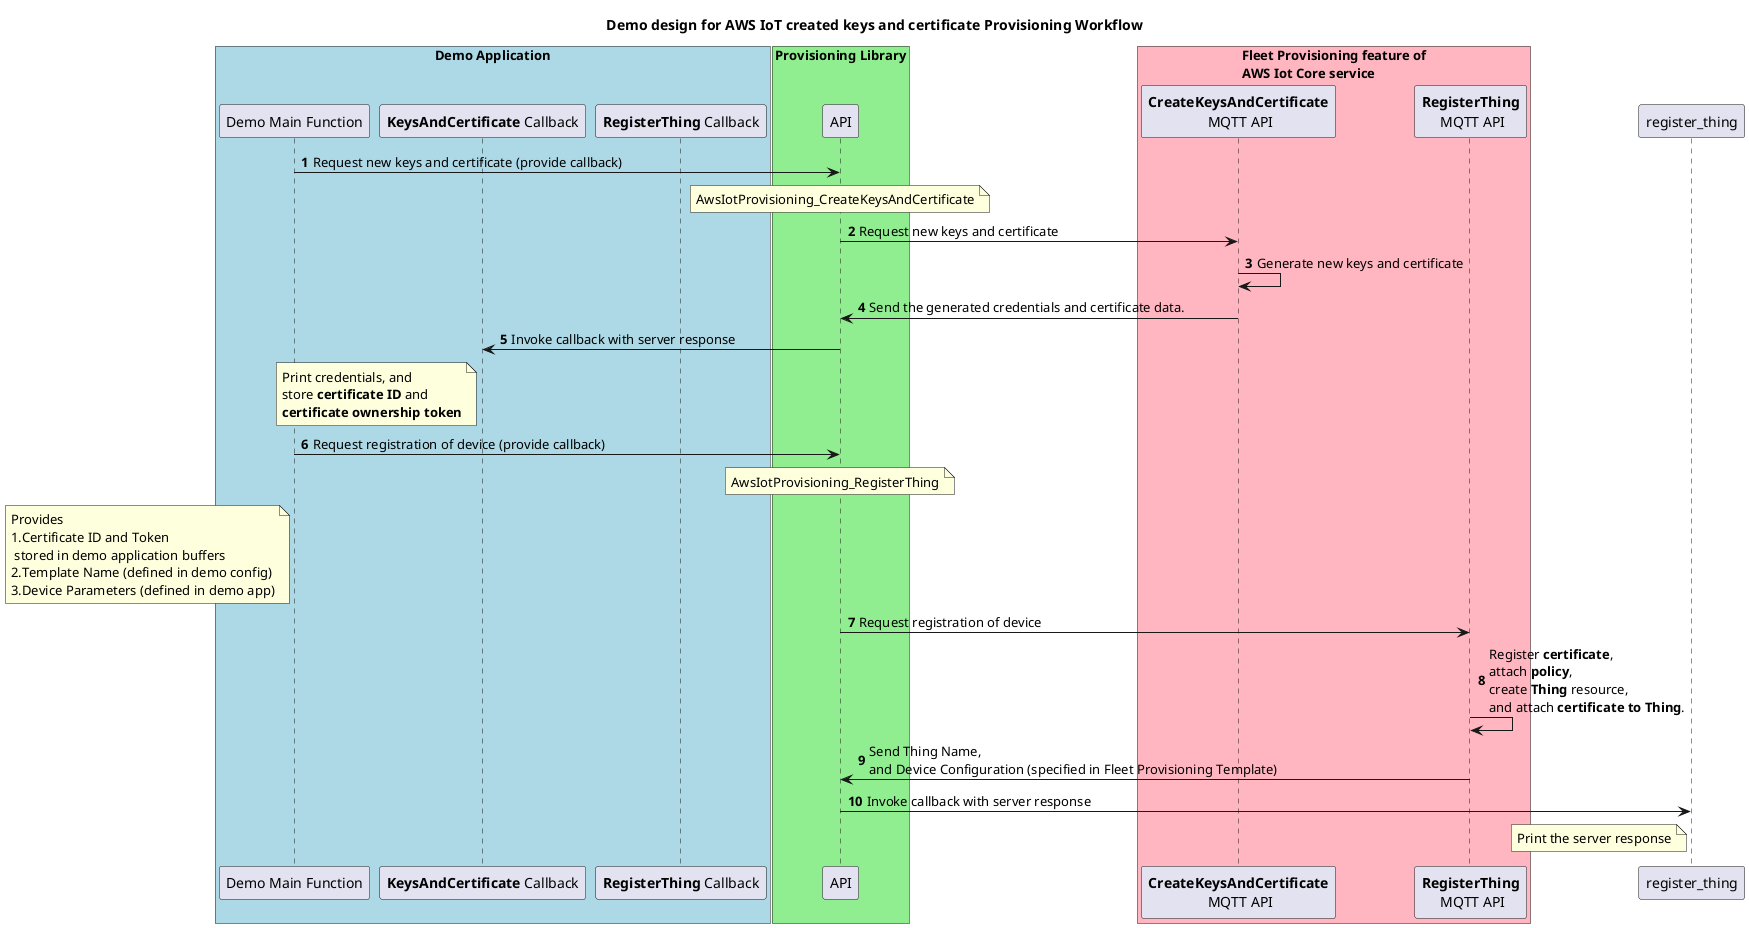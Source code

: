 @startuml

title Demo design for AWS IoT created keys and certificate Provisioning Workflow

skinparam classFontSize 8
skinparam classFontName Helvetica
autonumber

box "Demo Application" #LightBlue
    participant "Demo Main Function" as main
    participant "<b>KeysAndCertificate</b> Callback" as keysandcert_callback
    participant "<b>RegisterThing</b> Callback" as registerthing_callback
end box

box "Provisioning Library" #LightGreen
    participant "API" as library
end box

box "Fleet Provisioning feature of\nAWS Iot Core service" #LightPink
    participant "<b>CreateKeysAndCertificate</b>\n MQTT API" as keysandcertapi
    participant "<b>RegisterThing</b>\n MQTT API" as registerthingapi
end box

main -> library: Request new keys and certificate (provide callback)
note over library: AwsIotProvisioning_CreateKeysAndCertificate
library -> keysandcertapi: Request new keys and certificate 
keysandcertapi -> keysandcertapi: Generate new keys and certificate
keysandcertapi -> library: Send the generated credentials and certificate data.
library -> keysandcert_callback: Invoke callback with server response
note left of keysandcert_callback: Print credentials, and \nstore <b>certificate ID</b> and \n<b>certificate ownership token</b>

main -> library: Request registration of device (provide callback)
note over library: AwsIotProvisioning_RegisterThing
note left of main: Provides\n1.Certificate ID and Token\n stored in demo application buffers\n2.Template Name (defined in demo config)\n3.Device Parameters (defined in demo app)
library -> registerthingapi: Request registration of device
registerthingapi -> registerthingapi: Register <b>certificate</b>,\nattach <b>policy</b>,\ncreate <b>Thing</b> resource,\nand attach <b>certificate to Thing</b>.
registerthingapi -> library: Send Thing Name,\nand Device Configuration (specified in Fleet Provisioning Template)
library -> register_thing: Invoke callback with server response
note left of register_thing: Print the server response

@enduml
